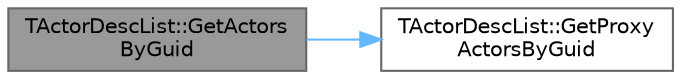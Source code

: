 digraph "TActorDescList::GetActorsByGuid"
{
 // INTERACTIVE_SVG=YES
 // LATEX_PDF_SIZE
  bgcolor="transparent";
  edge [fontname=Helvetica,fontsize=10,labelfontname=Helvetica,labelfontsize=10];
  node [fontname=Helvetica,fontsize=10,shape=box,height=0.2,width=0.4];
  rankdir="LR";
  Node1 [id="Node000001",label="TActorDescList::GetActors\lByGuid",height=0.2,width=0.4,color="gray40", fillcolor="grey60", style="filled", fontcolor="black",tooltip=" "];
  Node1 -> Node2 [id="edge1_Node000001_Node000002",color="steelblue1",style="solid",tooltip=" "];
  Node2 [id="Node000002",label="TActorDescList::GetProxy\lActorsByGuid",height=0.2,width=0.4,color="grey40", fillcolor="white", style="filled",URL="$d0/d9f/classTActorDescList.html#ac7aeae963feb0a57dee8915e0a752493",tooltip=" "];
}
